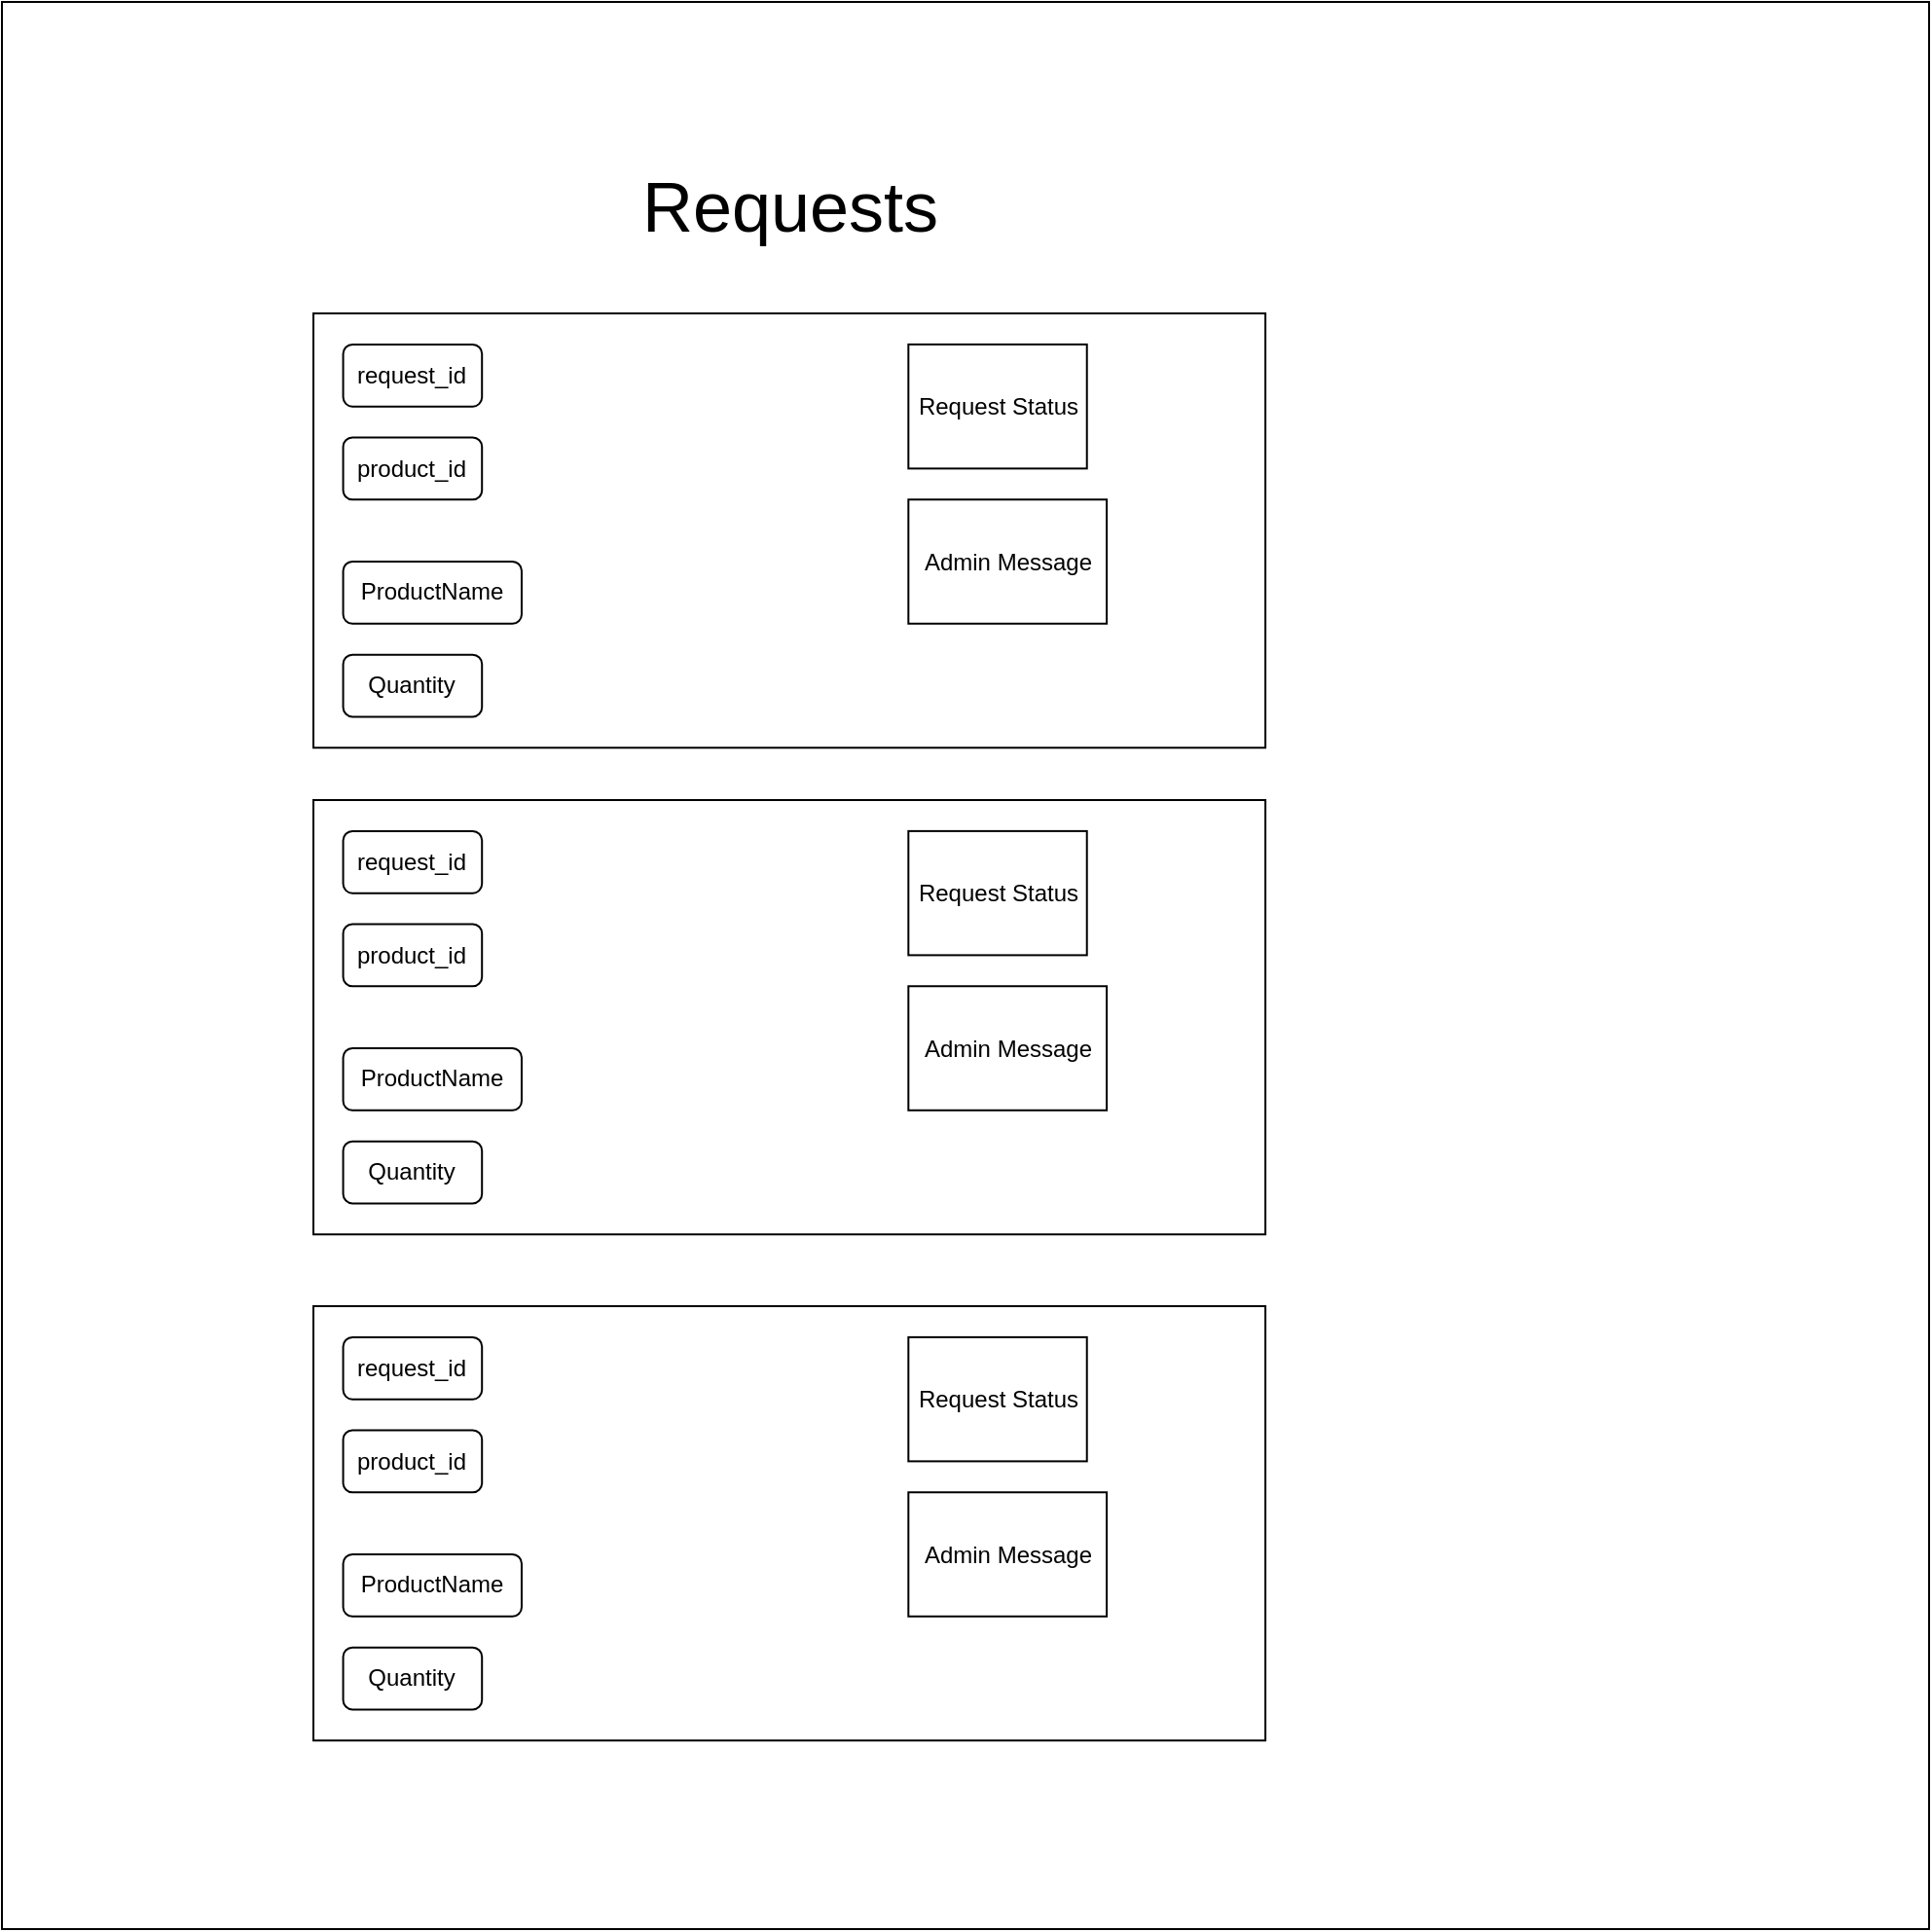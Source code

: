 <mxfile version="26.1.1">
  <diagram name="Page-1" id="CIPakMB1GzST_sqyx0el">
    <mxGraphModel dx="2823" dy="2137" grid="1" gridSize="10" guides="1" tooltips="1" connect="1" arrows="1" fold="1" page="1" pageScale="1" pageWidth="850" pageHeight="1100" math="0" shadow="0">
      <root>
        <mxCell id="0" />
        <mxCell id="1" parent="0" />
        <mxCell id="jYyRJb0wWEmul5kKWIG7-67" value="" style="whiteSpace=wrap;html=1;aspect=fixed;" vertex="1" parent="1">
          <mxGeometry x="10" y="-120" width="990" height="990" as="geometry" />
        </mxCell>
        <mxCell id="jYyRJb0wWEmul5kKWIG7-66" value="" style="group" vertex="1" connectable="0" parent="1">
          <mxGeometry x="170.003" y="40.005" width="489.057" height="733.125" as="geometry" />
        </mxCell>
        <mxCell id="jYyRJb0wWEmul5kKWIG7-47" value="" style="group" vertex="1" connectable="0" parent="jYyRJb0wWEmul5kKWIG7-66">
          <mxGeometry width="489.057" height="223.125" as="geometry" />
        </mxCell>
        <mxCell id="jYyRJb0wWEmul5kKWIG7-26" value="" style="rounded=0;whiteSpace=wrap;html=1;" vertex="1" parent="jYyRJb0wWEmul5kKWIG7-47">
          <mxGeometry width="489.057" height="223.125" as="geometry" />
        </mxCell>
        <mxCell id="jYyRJb0wWEmul5kKWIG7-28" value="request_id" style="rounded=1;whiteSpace=wrap;html=1;" vertex="1" parent="jYyRJb0wWEmul5kKWIG7-47">
          <mxGeometry x="15.283" y="15.938" width="71.321" height="31.875" as="geometry" />
        </mxCell>
        <mxCell id="jYyRJb0wWEmul5kKWIG7-29" value="Quantity" style="rounded=1;whiteSpace=wrap;html=1;" vertex="1" parent="jYyRJb0wWEmul5kKWIG7-47">
          <mxGeometry x="15.283" y="175.312" width="71.321" height="31.875" as="geometry" />
        </mxCell>
        <mxCell id="jYyRJb0wWEmul5kKWIG7-30" value="ProductName" style="rounded=1;whiteSpace=wrap;html=1;" vertex="1" parent="jYyRJb0wWEmul5kKWIG7-47">
          <mxGeometry x="15.283" y="127.5" width="91.698" height="31.875" as="geometry" />
        </mxCell>
        <mxCell id="jYyRJb0wWEmul5kKWIG7-31" value="product_id" style="rounded=1;whiteSpace=wrap;html=1;" vertex="1" parent="jYyRJb0wWEmul5kKWIG7-47">
          <mxGeometry x="15.283" y="63.75" width="71.321" height="31.875" as="geometry" />
        </mxCell>
        <mxCell id="jYyRJb0wWEmul5kKWIG7-32" value="Request Status" style="rounded=0;whiteSpace=wrap;html=1;" vertex="1" parent="jYyRJb0wWEmul5kKWIG7-47">
          <mxGeometry x="305.66" y="15.938" width="91.698" height="63.75" as="geometry" />
        </mxCell>
        <mxCell id="jYyRJb0wWEmul5kKWIG7-33" value="Admin Message" style="rounded=0;whiteSpace=wrap;html=1;" vertex="1" parent="jYyRJb0wWEmul5kKWIG7-47">
          <mxGeometry x="305.66" y="95.625" width="101.887" height="63.75" as="geometry" />
        </mxCell>
        <mxCell id="jYyRJb0wWEmul5kKWIG7-50" value="" style="group" vertex="1" connectable="0" parent="jYyRJb0wWEmul5kKWIG7-66">
          <mxGeometry y="250" width="489.057" height="223.125" as="geometry" />
        </mxCell>
        <mxCell id="jYyRJb0wWEmul5kKWIG7-51" value="" style="rounded=0;whiteSpace=wrap;html=1;" vertex="1" parent="jYyRJb0wWEmul5kKWIG7-50">
          <mxGeometry width="489.057" height="223.125" as="geometry" />
        </mxCell>
        <mxCell id="jYyRJb0wWEmul5kKWIG7-52" value="request_id" style="rounded=1;whiteSpace=wrap;html=1;" vertex="1" parent="jYyRJb0wWEmul5kKWIG7-50">
          <mxGeometry x="15.283" y="15.938" width="71.321" height="31.875" as="geometry" />
        </mxCell>
        <mxCell id="jYyRJb0wWEmul5kKWIG7-53" value="Quantity" style="rounded=1;whiteSpace=wrap;html=1;" vertex="1" parent="jYyRJb0wWEmul5kKWIG7-50">
          <mxGeometry x="15.283" y="175.312" width="71.321" height="31.875" as="geometry" />
        </mxCell>
        <mxCell id="jYyRJb0wWEmul5kKWIG7-54" value="ProductName" style="rounded=1;whiteSpace=wrap;html=1;" vertex="1" parent="jYyRJb0wWEmul5kKWIG7-50">
          <mxGeometry x="15.283" y="127.5" width="91.698" height="31.875" as="geometry" />
        </mxCell>
        <mxCell id="jYyRJb0wWEmul5kKWIG7-55" value="product_id" style="rounded=1;whiteSpace=wrap;html=1;" vertex="1" parent="jYyRJb0wWEmul5kKWIG7-50">
          <mxGeometry x="15.283" y="63.75" width="71.321" height="31.875" as="geometry" />
        </mxCell>
        <mxCell id="jYyRJb0wWEmul5kKWIG7-56" value="Request Status" style="rounded=0;whiteSpace=wrap;html=1;" vertex="1" parent="jYyRJb0wWEmul5kKWIG7-50">
          <mxGeometry x="305.66" y="15.938" width="91.698" height="63.75" as="geometry" />
        </mxCell>
        <mxCell id="jYyRJb0wWEmul5kKWIG7-57" value="Admin Message" style="rounded=0;whiteSpace=wrap;html=1;" vertex="1" parent="jYyRJb0wWEmul5kKWIG7-50">
          <mxGeometry x="305.66" y="95.625" width="101.887" height="63.75" as="geometry" />
        </mxCell>
        <mxCell id="jYyRJb0wWEmul5kKWIG7-58" value="" style="group" vertex="1" connectable="0" parent="jYyRJb0wWEmul5kKWIG7-66">
          <mxGeometry y="510.0" width="489.057" height="223.125" as="geometry" />
        </mxCell>
        <mxCell id="jYyRJb0wWEmul5kKWIG7-59" value="" style="rounded=0;whiteSpace=wrap;html=1;" vertex="1" parent="jYyRJb0wWEmul5kKWIG7-58">
          <mxGeometry width="489.057" height="223.125" as="geometry" />
        </mxCell>
        <mxCell id="jYyRJb0wWEmul5kKWIG7-60" value="request_id" style="rounded=1;whiteSpace=wrap;html=1;" vertex="1" parent="jYyRJb0wWEmul5kKWIG7-58">
          <mxGeometry x="15.283" y="15.938" width="71.321" height="31.875" as="geometry" />
        </mxCell>
        <mxCell id="jYyRJb0wWEmul5kKWIG7-61" value="Quantity" style="rounded=1;whiteSpace=wrap;html=1;" vertex="1" parent="jYyRJb0wWEmul5kKWIG7-58">
          <mxGeometry x="15.283" y="175.312" width="71.321" height="31.875" as="geometry" />
        </mxCell>
        <mxCell id="jYyRJb0wWEmul5kKWIG7-62" value="ProductName" style="rounded=1;whiteSpace=wrap;html=1;" vertex="1" parent="jYyRJb0wWEmul5kKWIG7-58">
          <mxGeometry x="15.283" y="127.5" width="91.698" height="31.875" as="geometry" />
        </mxCell>
        <mxCell id="jYyRJb0wWEmul5kKWIG7-63" value="product_id" style="rounded=1;whiteSpace=wrap;html=1;" vertex="1" parent="jYyRJb0wWEmul5kKWIG7-58">
          <mxGeometry x="15.283" y="63.75" width="71.321" height="31.875" as="geometry" />
        </mxCell>
        <mxCell id="jYyRJb0wWEmul5kKWIG7-64" value="Request Status" style="rounded=0;whiteSpace=wrap;html=1;" vertex="1" parent="jYyRJb0wWEmul5kKWIG7-58">
          <mxGeometry x="305.66" y="15.938" width="91.698" height="63.75" as="geometry" />
        </mxCell>
        <mxCell id="jYyRJb0wWEmul5kKWIG7-65" value="Admin Message" style="rounded=0;whiteSpace=wrap;html=1;" vertex="1" parent="jYyRJb0wWEmul5kKWIG7-58">
          <mxGeometry x="305.66" y="95.625" width="101.887" height="63.75" as="geometry" />
        </mxCell>
        <mxCell id="jYyRJb0wWEmul5kKWIG7-68" value="&lt;font style=&quot;font-size: 36px;&quot;&gt;Requests&lt;/font&gt;" style="text;html=1;align=center;verticalAlign=middle;whiteSpace=wrap;rounded=0;" vertex="1" parent="1">
          <mxGeometry x="209.53" y="-30" width="410" height="30" as="geometry" />
        </mxCell>
      </root>
    </mxGraphModel>
  </diagram>
</mxfile>
